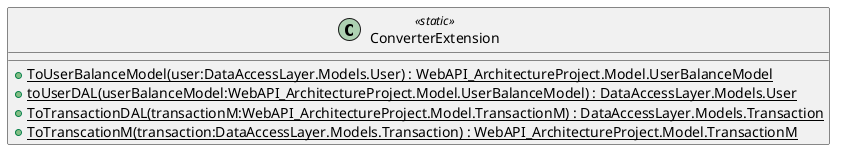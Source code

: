 @startuml
class ConverterExtension <<static>> {
    + {static} ToUserBalanceModel(user:DataAccessLayer.Models.User) : WebAPI_ArchitectureProject.Model.UserBalanceModel
    + {static} toUserDAL(userBalanceModel:WebAPI_ArchitectureProject.Model.UserBalanceModel) : DataAccessLayer.Models.User
    + {static} ToTransactionDAL(transactionM:WebAPI_ArchitectureProject.Model.TransactionM) : DataAccessLayer.Models.Transaction
    + {static} ToTranscationM(transaction:DataAccessLayer.Models.Transaction) : WebAPI_ArchitectureProject.Model.TransactionM
}
@enduml
